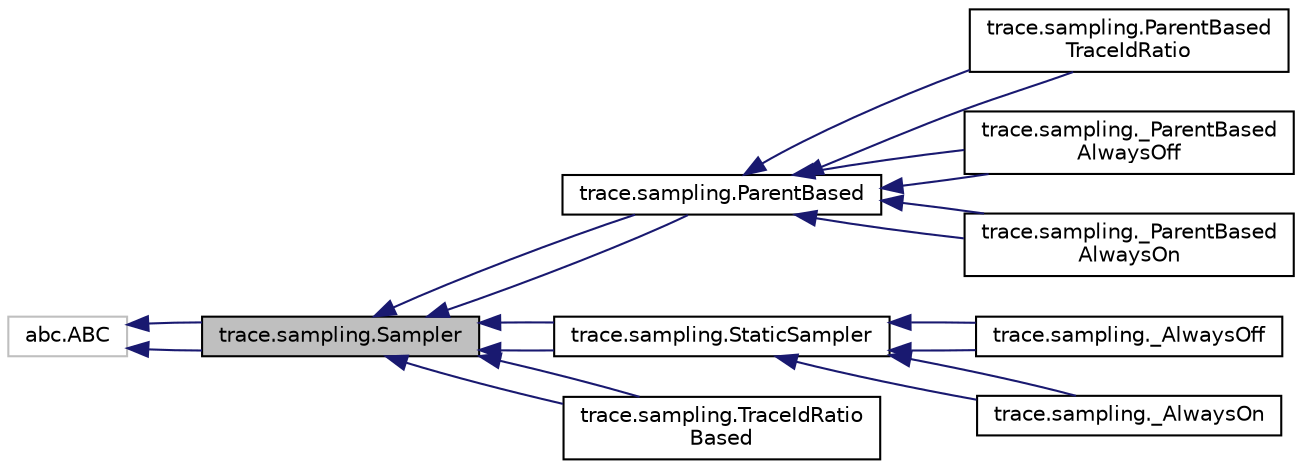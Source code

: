 digraph "trace.sampling.Sampler"
{
 // LATEX_PDF_SIZE
  edge [fontname="Helvetica",fontsize="10",labelfontname="Helvetica",labelfontsize="10"];
  node [fontname="Helvetica",fontsize="10",shape=record];
  rankdir="LR";
  Node1 [label="trace.sampling.Sampler",height=0.2,width=0.4,color="black", fillcolor="grey75", style="filled", fontcolor="black",tooltip=" "];
  Node2 -> Node1 [dir="back",color="midnightblue",fontsize="10",style="solid",fontname="Helvetica"];
  Node2 [label="abc.ABC",height=0.2,width=0.4,color="grey75", fillcolor="white", style="filled",tooltip=" "];
  Node2 -> Node1 [dir="back",color="midnightblue",fontsize="10",style="solid",fontname="Helvetica"];
  Node1 -> Node3 [dir="back",color="midnightblue",fontsize="10",style="solid",fontname="Helvetica"];
  Node3 [label="trace.sampling.ParentBased",height=0.2,width=0.4,color="black", fillcolor="white", style="filled",URL="$classtrace_1_1sampling_1_1ParentBased.html",tooltip=" "];
  Node3 -> Node4 [dir="back",color="midnightblue",fontsize="10",style="solid",fontname="Helvetica"];
  Node4 [label="trace.sampling.ParentBased\lTraceIdRatio",height=0.2,width=0.4,color="black", fillcolor="white", style="filled",URL="$classtrace_1_1sampling_1_1ParentBasedTraceIdRatio.html",tooltip=" "];
  Node3 -> Node4 [dir="back",color="midnightblue",fontsize="10",style="solid",fontname="Helvetica"];
  Node3 -> Node5 [dir="back",color="midnightblue",fontsize="10",style="solid",fontname="Helvetica"];
  Node5 [label="trace.sampling._ParentBased\lAlwaysOff",height=0.2,width=0.4,color="black", fillcolor="white", style="filled",URL="$classtrace_1_1sampling_1_1__ParentBasedAlwaysOff.html",tooltip=" "];
  Node3 -> Node5 [dir="back",color="midnightblue",fontsize="10",style="solid",fontname="Helvetica"];
  Node3 -> Node6 [dir="back",color="midnightblue",fontsize="10",style="solid",fontname="Helvetica"];
  Node6 [label="trace.sampling._ParentBased\lAlwaysOn",height=0.2,width=0.4,color="black", fillcolor="white", style="filled",URL="$classtrace_1_1sampling_1_1__ParentBasedAlwaysOn.html",tooltip=" "];
  Node3 -> Node6 [dir="back",color="midnightblue",fontsize="10",style="solid",fontname="Helvetica"];
  Node1 -> Node3 [dir="back",color="midnightblue",fontsize="10",style="solid",fontname="Helvetica"];
  Node1 -> Node7 [dir="back",color="midnightblue",fontsize="10",style="solid",fontname="Helvetica"];
  Node7 [label="trace.sampling.StaticSampler",height=0.2,width=0.4,color="black", fillcolor="white", style="filled",URL="$classtrace_1_1sampling_1_1StaticSampler.html",tooltip=" "];
  Node7 -> Node8 [dir="back",color="midnightblue",fontsize="10",style="solid",fontname="Helvetica"];
  Node8 [label="trace.sampling._AlwaysOff",height=0.2,width=0.4,color="black", fillcolor="white", style="filled",URL="$classtrace_1_1sampling_1_1__AlwaysOff.html",tooltip=" "];
  Node7 -> Node8 [dir="back",color="midnightblue",fontsize="10",style="solid",fontname="Helvetica"];
  Node7 -> Node9 [dir="back",color="midnightblue",fontsize="10",style="solid",fontname="Helvetica"];
  Node9 [label="trace.sampling._AlwaysOn",height=0.2,width=0.4,color="black", fillcolor="white", style="filled",URL="$classtrace_1_1sampling_1_1__AlwaysOn.html",tooltip=" "];
  Node7 -> Node9 [dir="back",color="midnightblue",fontsize="10",style="solid",fontname="Helvetica"];
  Node1 -> Node7 [dir="back",color="midnightblue",fontsize="10",style="solid",fontname="Helvetica"];
  Node1 -> Node10 [dir="back",color="midnightblue",fontsize="10",style="solid",fontname="Helvetica"];
  Node10 [label="trace.sampling.TraceIdRatio\lBased",height=0.2,width=0.4,color="black", fillcolor="white", style="filled",URL="$classtrace_1_1sampling_1_1TraceIdRatioBased.html",tooltip=" "];
  Node1 -> Node10 [dir="back",color="midnightblue",fontsize="10",style="solid",fontname="Helvetica"];
}
